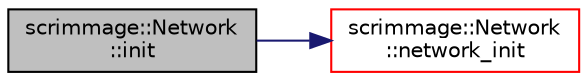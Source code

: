 digraph "scrimmage::Network::init"
{
 // LATEX_PDF_SIZE
  edge [fontname="Helvetica",fontsize="10",labelfontname="Helvetica",labelfontsize="10"];
  node [fontname="Helvetica",fontsize="10",shape=record];
  rankdir="LR";
  Node1 [label="scrimmage::Network\l::init",height=0.2,width=0.4,color="black", fillcolor="grey75", style="filled", fontcolor="black",tooltip=" "];
  Node1 -> Node2 [color="midnightblue",fontsize="10",style="solid",fontname="Helvetica"];
  Node2 [label="scrimmage::Network\l::network_init",height=0.2,width=0.4,color="red", fillcolor="white", style="filled",URL="$classscrimmage_1_1Network.html#add93e2f15df49ec4defd38a512759738",tooltip=" "];
}
